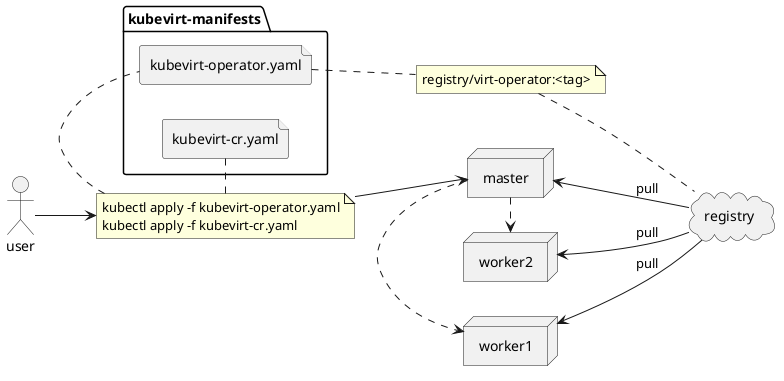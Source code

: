 @startuml
left to right direction

package kubevirt-manifests {
  file "kubevirt-operator.yaml" as op
  file "kubevirt-cr.yaml" as cr
}

note as n1
  kubectl apply -f kubevirt-operator.yaml
  kubectl apply -f kubevirt-cr.yaml
end note

actor user

note as n
  registry/virt-operator:<tag>
end note

cloud registry

node master
node worker1
node worker2

op .. n
n .. registry

user --> n1
n1 . op
n1 . cr

n1 --> master
master .> worker1
master .> worker2

master <-- registry : pull
worker1 <-- registry : pull
worker2 <-- registry : pull
@enduml
